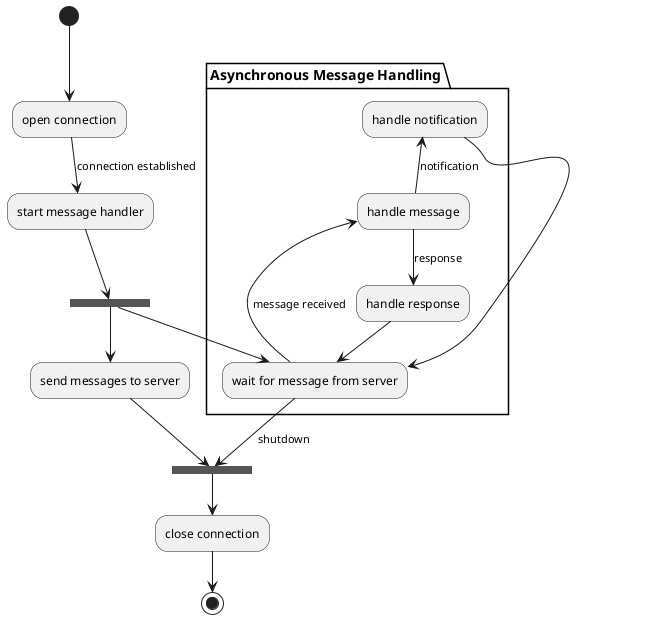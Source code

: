 @startuml

(*) --> "open connection"
--> [connection established] "start message handler" 

"start message handler" --> ===B1===

partition "Asynchronous Message Handling" {
--> "wait for message from server"

-left-> [message received] "handle message"
-down-> [response] "handle response"
--> "wait for message from server"

"handle message" -up-> [notification] "handle notification"
--> "wait for message from server"
}
--> [shutdown] ===B2===

===B1=== --> "send messages to server"
--> ===B2===

--> "close connection"

"close connection" --> (*)

@enduml

